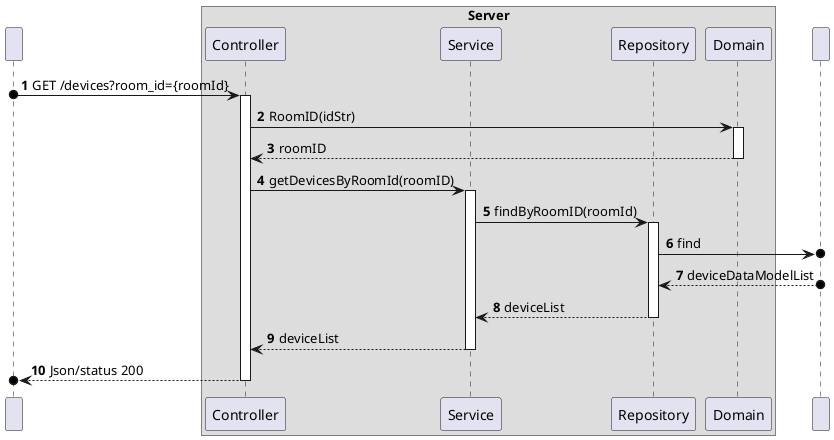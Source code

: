 @startuml
'https://plantuml.com/sequence-diagram
!pragma layout smetana

autonumber


participant " " as HTTP

box "Server"
    participant "Controller" as CTRL
    participant "Service" as SV
    participant "Repository" as REPO
    participant "Domain" as DOM

end box
participant " " as BD


HTTP o-> CTRL : GET /devices?room_id={roomId}
activate CTRL

CTRL -> DOM : RoomID(idStr)
activate DOM
DOM --> CTRL : roomID
deactivate DOM

CTRL -> SV : getDevicesByRoomId(roomID)
activate SV

SV -> REPO : findByRoomID(roomId)
activate REPO

REPO ->o BD : find

BD o--> REPO : deviceDataModelList

REPO --> SV : deviceList
deactivate REPO

SV --> CTRL : deviceList
deactivate SV

CTRL -->o HTTP : Json/status 200
deactivate CTRL



@enduml